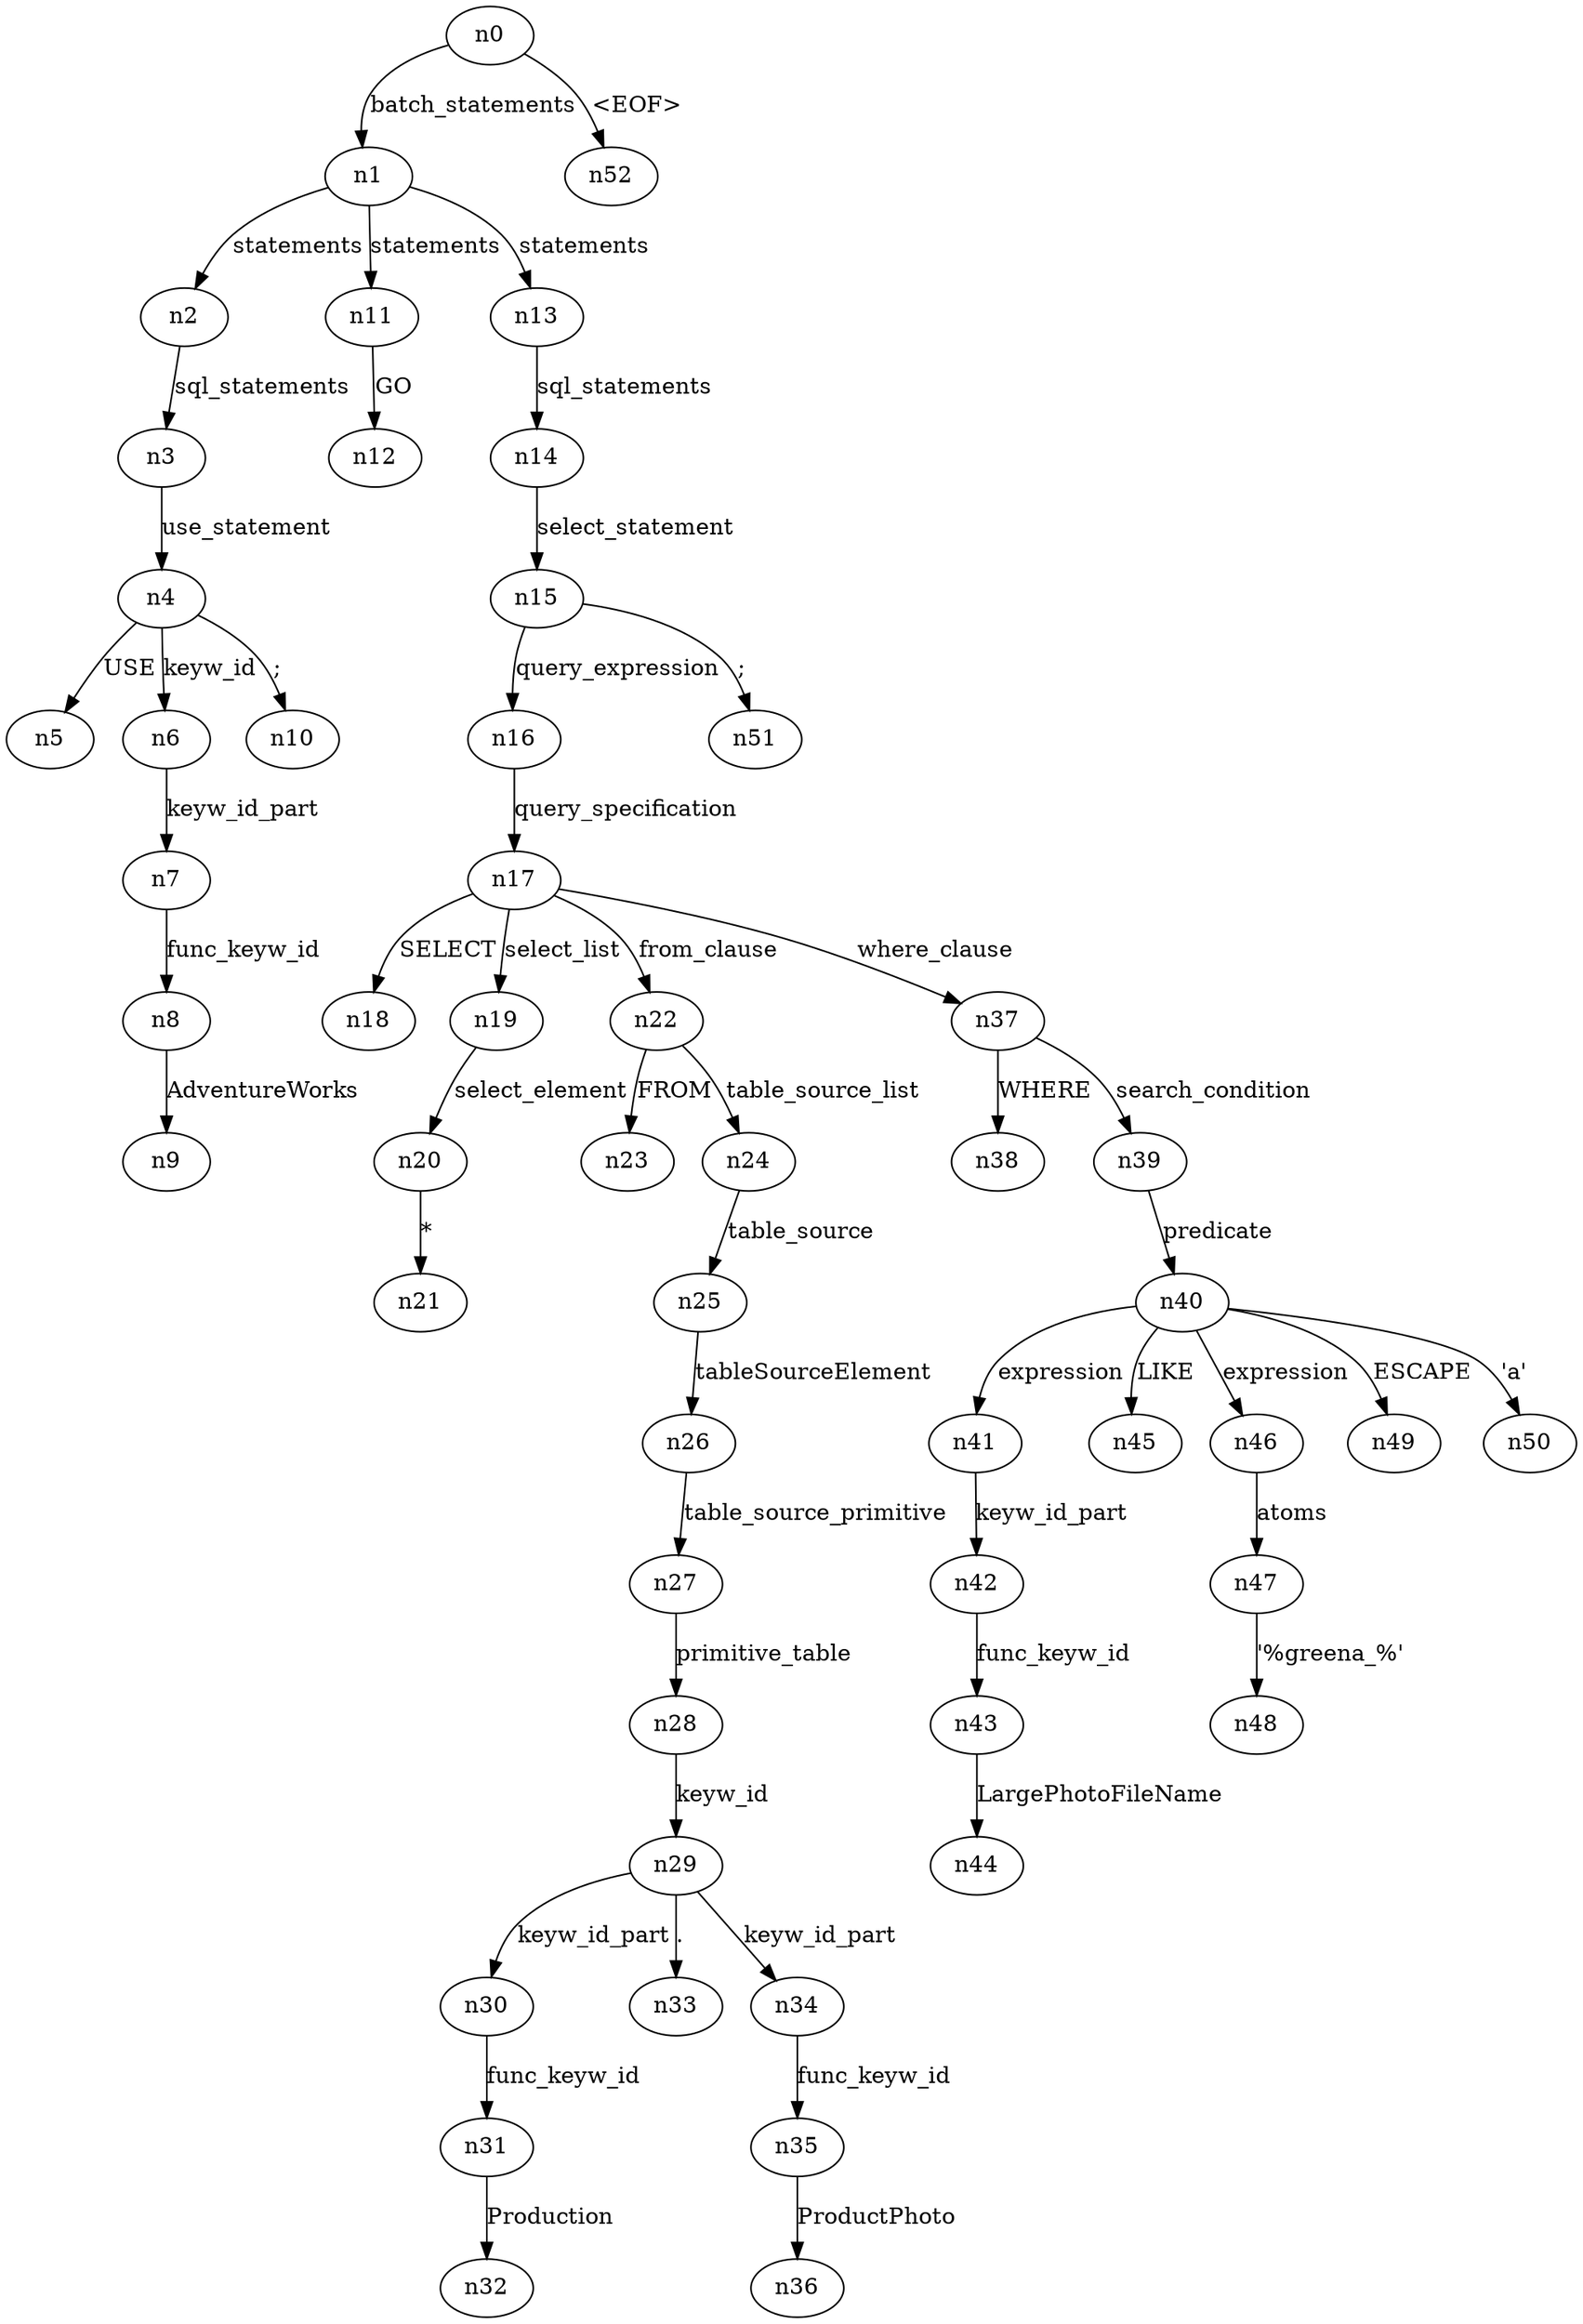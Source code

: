 digraph ParseTree {
  n0 -> n1 [label="batch_statements"];
  n1 -> n2 [label="statements"];
  n2 -> n3 [label="sql_statements"];
  n3 -> n4 [label="use_statement"];
  n4 -> n5 [label="USE"];
  n4 -> n6 [label="keyw_id"];
  n6 -> n7 [label="keyw_id_part"];
  n7 -> n8 [label="func_keyw_id"];
  n8 -> n9 [label="AdventureWorks"];
  n4 -> n10 [label=";"];
  n1 -> n11 [label="statements"];
  n11 -> n12 [label="GO"];
  n1 -> n13 [label="statements"];
  n13 -> n14 [label="sql_statements"];
  n14 -> n15 [label="select_statement"];
  n15 -> n16 [label="query_expression"];
  n16 -> n17 [label="query_specification"];
  n17 -> n18 [label="SELECT"];
  n17 -> n19 [label="select_list"];
  n19 -> n20 [label="select_element"];
  n20 -> n21 [label="*"];
  n17 -> n22 [label="from_clause"];
  n22 -> n23 [label="FROM"];
  n22 -> n24 [label="table_source_list"];
  n24 -> n25 [label="table_source"];
  n25 -> n26 [label="tableSourceElement"];
  n26 -> n27 [label="table_source_primitive"];
  n27 -> n28 [label="primitive_table"];
  n28 -> n29 [label="keyw_id"];
  n29 -> n30 [label="keyw_id_part"];
  n30 -> n31 [label="func_keyw_id"];
  n31 -> n32 [label="Production"];
  n29 -> n33 [label="."];
  n29 -> n34 [label="keyw_id_part"];
  n34 -> n35 [label="func_keyw_id"];
  n35 -> n36 [label="ProductPhoto"];
  n17 -> n37 [label="where_clause"];
  n37 -> n38 [label="WHERE"];
  n37 -> n39 [label="search_condition"];
  n39 -> n40 [label="predicate"];
  n40 -> n41 [label="expression"];
  n41 -> n42 [label="keyw_id_part"];
  n42 -> n43 [label="func_keyw_id"];
  n43 -> n44 [label="LargePhotoFileName"];
  n40 -> n45 [label="LIKE"];
  n40 -> n46 [label="expression"];
  n46 -> n47 [label="atoms"];
  n47 -> n48 [label="'%greena_%'"];
  n40 -> n49 [label="ESCAPE"];
  n40 -> n50 [label="'a'"];
  n15 -> n51 [label=";"];
  n0 -> n52 [label="<EOF>"];
}